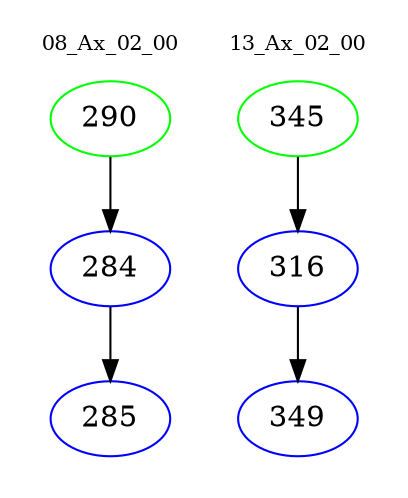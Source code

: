 digraph{
subgraph cluster_0 {
color = white
label = "08_Ax_02_00";
fontsize=10;
T0_290 [label="290", color="green"]
T0_290 -> T0_284 [color="black"]
T0_284 [label="284", color="blue"]
T0_284 -> T0_285 [color="black"]
T0_285 [label="285", color="blue"]
}
subgraph cluster_1 {
color = white
label = "13_Ax_02_00";
fontsize=10;
T1_345 [label="345", color="green"]
T1_345 -> T1_316 [color="black"]
T1_316 [label="316", color="blue"]
T1_316 -> T1_349 [color="black"]
T1_349 [label="349", color="blue"]
}
}

